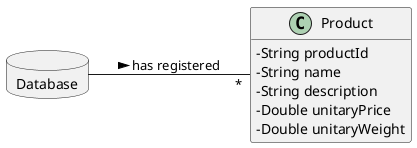 @startuml
skinparam classAttributeIconSize 0
hide methods
left to right direction

database Database {
}

class Product{
    -String productId
    -String name
    -String description
    -Double unitaryPrice
    -Double unitaryWeight
}

Database -- "*" Product : has registered >

@enduml